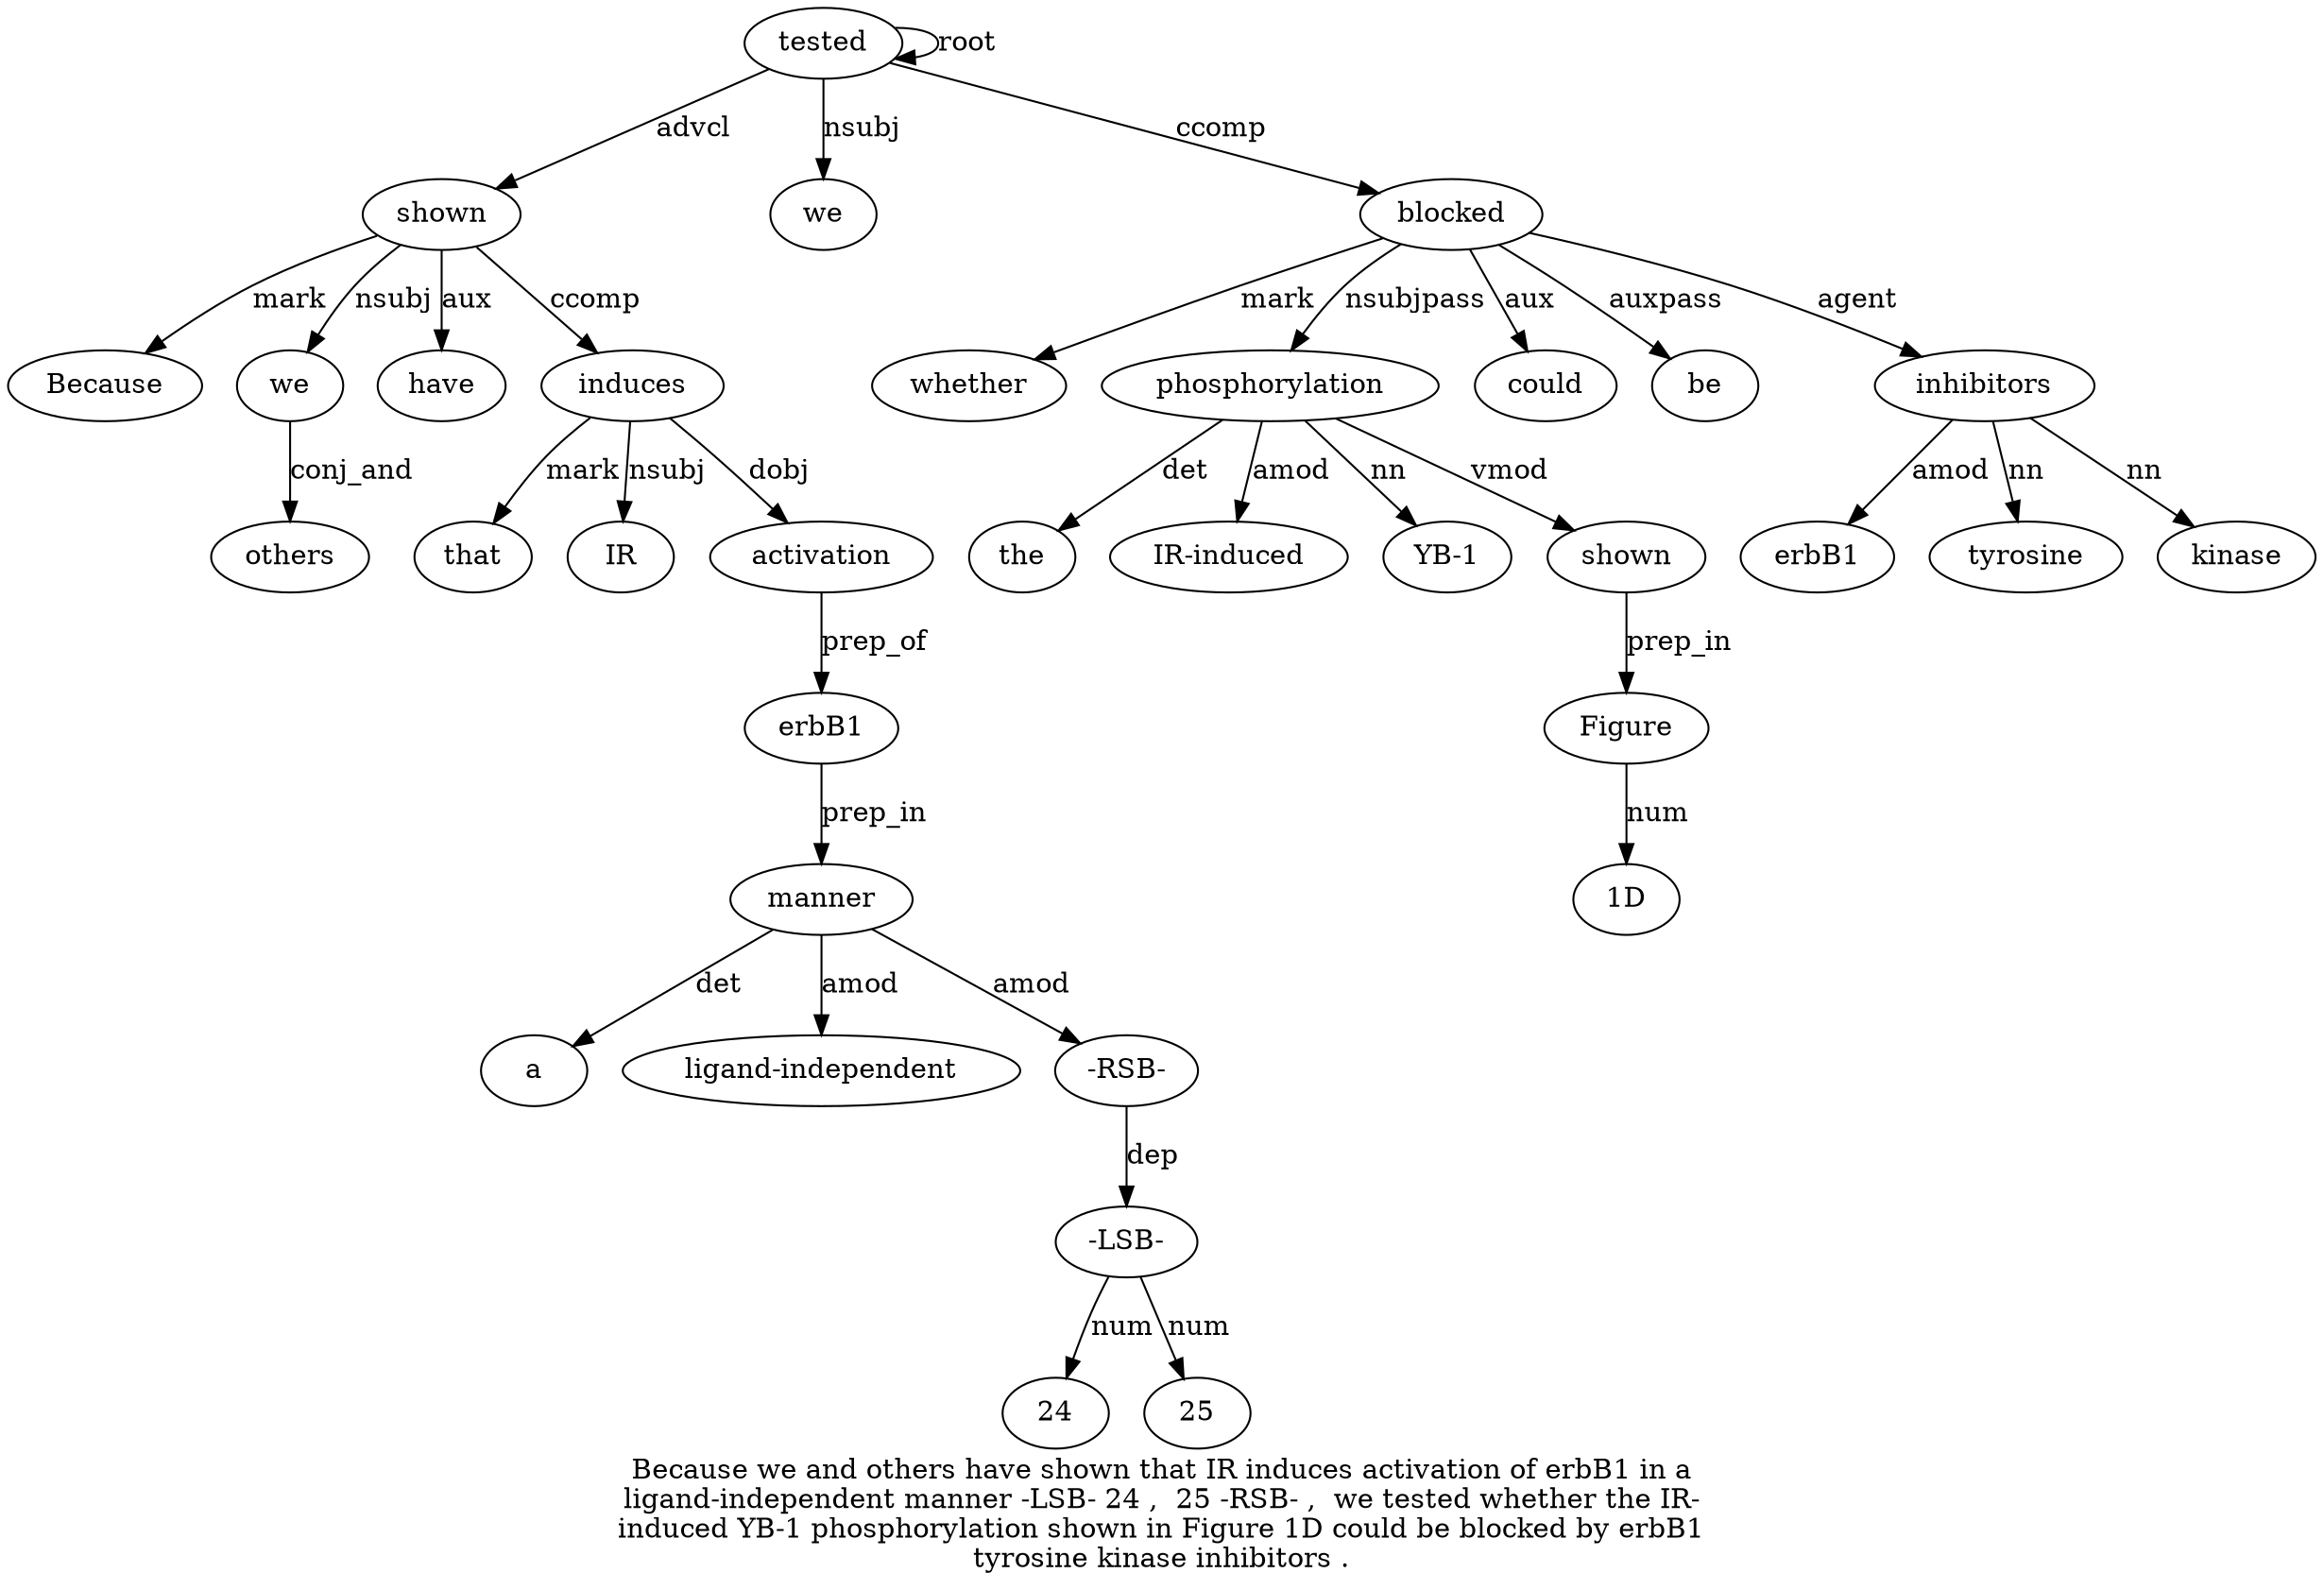 digraph "Because we and others have shown that IR induces activation of erbB1 in a ligand-independent manner -LSB- 24 ,  25 -RSB- ,  we tested whether the IR-induced YB-1 phosphorylation shown in Figure 1D could be blocked by erbB1 tyrosine kinase inhibitors ." {
label="Because we and others have shown that IR induces activation of erbB1 in a
ligand-independent manner -LSB- 24 ,  25 -RSB- ,  we tested whether the IR-
induced YB-1 phosphorylation shown in Figure 1D could be blocked by erbB1
tyrosine kinase inhibitors .";
shown6 [style=filled, fillcolor=white, label=shown];
Because1 [style=filled, fillcolor=white, label=Because];
shown6 -> Because1  [label=mark];
we2 [style=filled, fillcolor=white, label=we];
shown6 -> we2  [label=nsubj];
others4 [style=filled, fillcolor=white, label=others];
we2 -> others4  [label=conj_and];
have5 [style=filled, fillcolor=white, label=have];
shown6 -> have5  [label=aux];
tested24 [style=filled, fillcolor=white, label=tested];
tested24 -> shown6  [label=advcl];
induces9 [style=filled, fillcolor=white, label=induces];
that7 [style=filled, fillcolor=white, label=that];
induces9 -> that7  [label=mark];
IR8 [style=filled, fillcolor=white, label=IR];
induces9 -> IR8  [label=nsubj];
shown6 -> induces9  [label=ccomp];
activation10 [style=filled, fillcolor=white, label=activation];
induces9 -> activation10  [label=dobj];
erbB112 [style=filled, fillcolor=white, label=erbB1];
activation10 -> erbB112  [label=prep_of];
manner16 [style=filled, fillcolor=white, label=manner];
a14 [style=filled, fillcolor=white, label=a];
manner16 -> a14  [label=det];
"ligand-independent15" [style=filled, fillcolor=white, label="ligand-independent"];
manner16 -> "ligand-independent15"  [label=amod];
erbB112 -> manner16  [label=prep_in];
"-RSB-21" [style=filled, fillcolor=white, label="-RSB-"];
"-LSB-17" [style=filled, fillcolor=white, label="-LSB-"];
"-RSB-21" -> "-LSB-17"  [label=dep];
2418 [style=filled, fillcolor=white, label=24];
"-LSB-17" -> 2418  [label=num];
2520 [style=filled, fillcolor=white, label=25];
"-LSB-17" -> 2520  [label=num];
manner16 -> "-RSB-21"  [label=amod];
we23 [style=filled, fillcolor=white, label=we];
tested24 -> we23  [label=nsubj];
tested24 -> tested24  [label=root];
blocked36 [style=filled, fillcolor=white, label=blocked];
whether25 [style=filled, fillcolor=white, label=whether];
blocked36 -> whether25  [label=mark];
phosphorylation29 [style=filled, fillcolor=white, label=phosphorylation];
the26 [style=filled, fillcolor=white, label=the];
phosphorylation29 -> the26  [label=det];
"IR-induced27" [style=filled, fillcolor=white, label="IR-induced"];
phosphorylation29 -> "IR-induced27"  [label=amod];
"YB-128" [style=filled, fillcolor=white, label="YB-1"];
phosphorylation29 -> "YB-128"  [label=nn];
blocked36 -> phosphorylation29  [label=nsubjpass];
shown30 [style=filled, fillcolor=white, label=shown];
phosphorylation29 -> shown30  [label=vmod];
Figure32 [style=filled, fillcolor=white, label=Figure];
shown30 -> Figure32  [label=prep_in];
"1D33" [style=filled, fillcolor=white, label="1D"];
Figure32 -> "1D33"  [label=num];
could34 [style=filled, fillcolor=white, label=could];
blocked36 -> could34  [label=aux];
be35 [style=filled, fillcolor=white, label=be];
blocked36 -> be35  [label=auxpass];
tested24 -> blocked36  [label=ccomp];
inhibitors41 [style=filled, fillcolor=white, label=inhibitors];
erbB138 [style=filled, fillcolor=white, label=erbB1];
inhibitors41 -> erbB138  [label=amod];
tyrosine39 [style=filled, fillcolor=white, label=tyrosine];
inhibitors41 -> tyrosine39  [label=nn];
kinase40 [style=filled, fillcolor=white, label=kinase];
inhibitors41 -> kinase40  [label=nn];
blocked36 -> inhibitors41  [label=agent];
}
